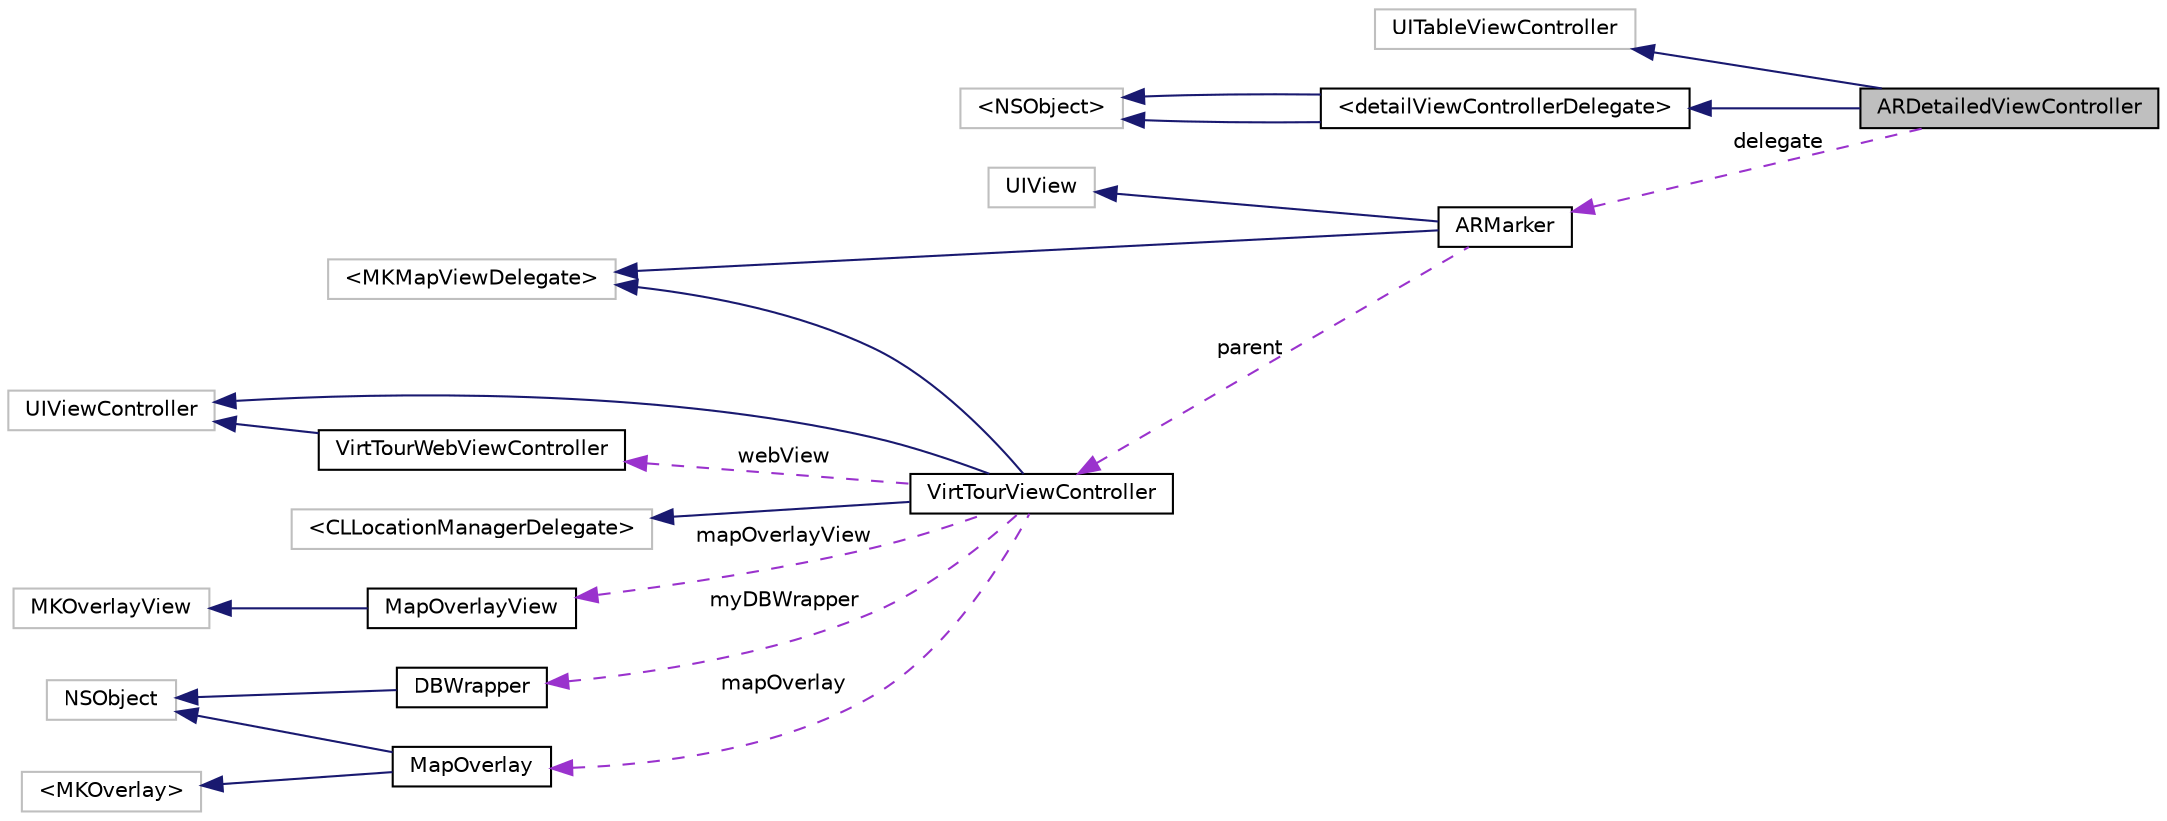 digraph "ARDetailedViewController"
{
  edge [fontname="Helvetica",fontsize="10",labelfontname="Helvetica",labelfontsize="10"];
  node [fontname="Helvetica",fontsize="10",shape=record];
  rankdir="LR";
  Node1 [label="ARDetailedViewController",height=0.2,width=0.4,color="black", fillcolor="grey75", style="filled" fontcolor="black"];
  Node2 -> Node1 [dir="back",color="midnightblue",fontsize="10",style="solid",fontname="Helvetica"];
  Node2 [label="UITableViewController",height=0.2,width=0.4,color="grey75", fillcolor="white", style="filled"];
  Node3 -> Node1 [dir="back",color="midnightblue",fontsize="10",style="solid",fontname="Helvetica"];
  Node3 [label="\<detailViewControllerDelegate\>",height=0.2,width=0.4,color="black", fillcolor="white", style="filled",URL="$protocoldetail_view_controller_delegate-p.html"];
  Node4 -> Node3 [dir="back",color="midnightblue",fontsize="10",style="solid",fontname="Helvetica"];
  Node4 [label="\<NSObject\>",height=0.2,width=0.4,color="grey75", fillcolor="white", style="filled"];
  Node4 -> Node3 [dir="back",color="midnightblue",fontsize="10",style="solid",fontname="Helvetica"];
  Node5 -> Node1 [dir="back",color="darkorchid3",fontsize="10",style="dashed",label=" delegate" ,fontname="Helvetica"];
  Node5 [label="ARMarker",height=0.2,width=0.4,color="black", fillcolor="white", style="filled",URL="$interface_a_r_marker.html"];
  Node6 -> Node5 [dir="back",color="midnightblue",fontsize="10",style="solid",fontname="Helvetica"];
  Node6 [label="UIView",height=0.2,width=0.4,color="grey75", fillcolor="white", style="filled"];
  Node7 -> Node5 [dir="back",color="midnightblue",fontsize="10",style="solid",fontname="Helvetica"];
  Node7 [label="\<MKMapViewDelegate\>",height=0.2,width=0.4,color="grey75", fillcolor="white", style="filled"];
  Node8 -> Node5 [dir="back",color="darkorchid3",fontsize="10",style="dashed",label=" parent" ,fontname="Helvetica"];
  Node8 [label="VirtTourViewController",height=0.2,width=0.4,color="black", fillcolor="white", style="filled",URL="$interface_virt_tour_view_controller.html"];
  Node9 -> Node8 [dir="back",color="midnightblue",fontsize="10",style="solid",fontname="Helvetica"];
  Node9 [label="UIViewController",height=0.2,width=0.4,color="grey75", fillcolor="white", style="filled"];
  Node7 -> Node8 [dir="back",color="midnightblue",fontsize="10",style="solid",fontname="Helvetica"];
  Node10 -> Node8 [dir="back",color="midnightblue",fontsize="10",style="solid",fontname="Helvetica"];
  Node10 [label="\<CLLocationManagerDelegate\>",height=0.2,width=0.4,color="grey75", fillcolor="white", style="filled"];
  Node11 -> Node8 [dir="back",color="darkorchid3",fontsize="10",style="dashed",label=" webView" ,fontname="Helvetica"];
  Node11 [label="VirtTourWebViewController",height=0.2,width=0.4,color="black", fillcolor="white", style="filled",URL="$interface_virt_tour_web_view_controller.html",tooltip="view controller for the web view"];
  Node9 -> Node11 [dir="back",color="midnightblue",fontsize="10",style="solid",fontname="Helvetica"];
  Node12 -> Node8 [dir="back",color="darkorchid3",fontsize="10",style="dashed",label=" mapOverlayView" ,fontname="Helvetica"];
  Node12 [label="MapOverlayView",height=0.2,width=0.4,color="black", fillcolor="white", style="filled",URL="$interface_map_overlay_view.html"];
  Node13 -> Node12 [dir="back",color="midnightblue",fontsize="10",style="solid",fontname="Helvetica"];
  Node13 [label="MKOverlayView",height=0.2,width=0.4,color="grey75", fillcolor="white", style="filled"];
  Node14 -> Node8 [dir="back",color="darkorchid3",fontsize="10",style="dashed",label=" mapOverlay" ,fontname="Helvetica"];
  Node14 [label="MapOverlay",height=0.2,width=0.4,color="black", fillcolor="white", style="filled",URL="$interface_map_overlay.html"];
  Node15 -> Node14 [dir="back",color="midnightblue",fontsize="10",style="solid",fontname="Helvetica"];
  Node15 [label="NSObject",height=0.2,width=0.4,color="grey75", fillcolor="white", style="filled"];
  Node16 -> Node14 [dir="back",color="midnightblue",fontsize="10",style="solid",fontname="Helvetica"];
  Node16 [label="\<MKOverlay\>",height=0.2,width=0.4,color="grey75", fillcolor="white", style="filled"];
  Node17 -> Node8 [dir="back",color="darkorchid3",fontsize="10",style="dashed",label=" myDBWrapper" ,fontname="Helvetica"];
  Node17 [label="DBWrapper",height=0.2,width=0.4,color="black", fillcolor="white", style="filled",URL="$interface_d_b_wrapper.html"];
  Node15 -> Node17 [dir="back",color="midnightblue",fontsize="10",style="solid",fontname="Helvetica"];
}
